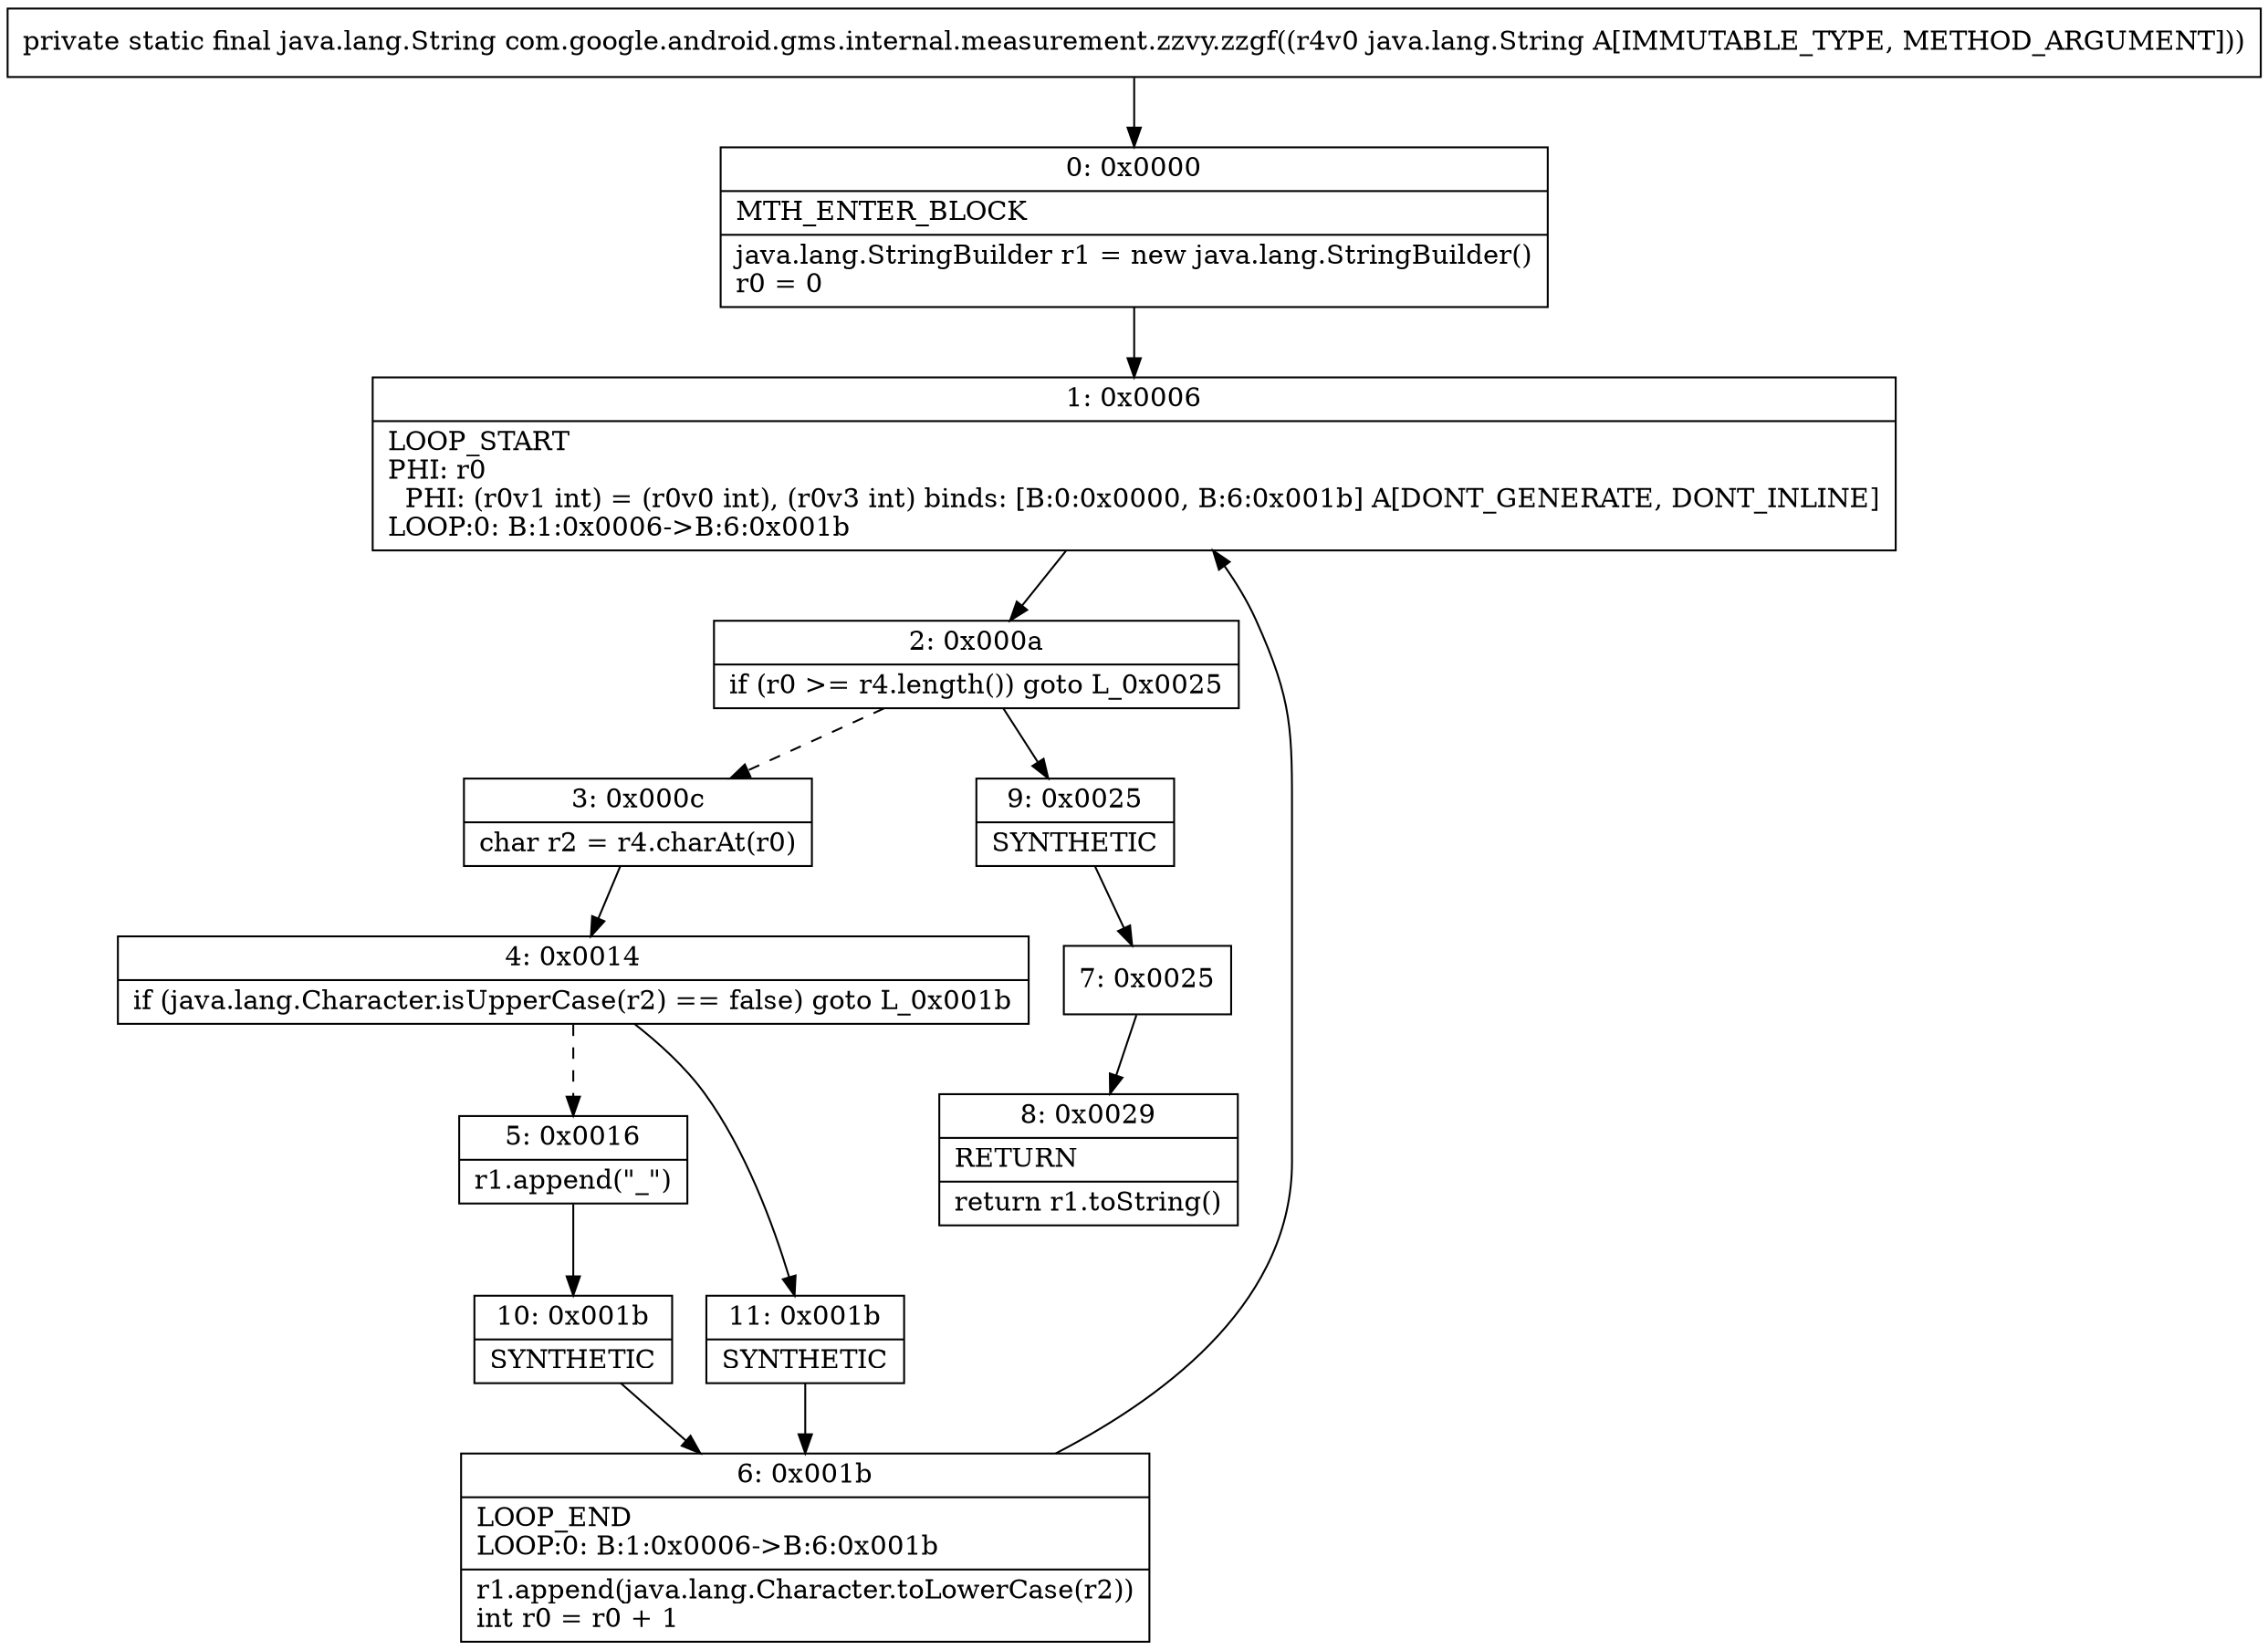 digraph "CFG forcom.google.android.gms.internal.measurement.zzvy.zzgf(Ljava\/lang\/String;)Ljava\/lang\/String;" {
Node_0 [shape=record,label="{0\:\ 0x0000|MTH_ENTER_BLOCK\l|java.lang.StringBuilder r1 = new java.lang.StringBuilder()\lr0 = 0\l}"];
Node_1 [shape=record,label="{1\:\ 0x0006|LOOP_START\lPHI: r0 \l  PHI: (r0v1 int) = (r0v0 int), (r0v3 int) binds: [B:0:0x0000, B:6:0x001b] A[DONT_GENERATE, DONT_INLINE]\lLOOP:0: B:1:0x0006\-\>B:6:0x001b\l}"];
Node_2 [shape=record,label="{2\:\ 0x000a|if (r0 \>= r4.length()) goto L_0x0025\l}"];
Node_3 [shape=record,label="{3\:\ 0x000c|char r2 = r4.charAt(r0)\l}"];
Node_4 [shape=record,label="{4\:\ 0x0014|if (java.lang.Character.isUpperCase(r2) == false) goto L_0x001b\l}"];
Node_5 [shape=record,label="{5\:\ 0x0016|r1.append(\"_\")\l}"];
Node_6 [shape=record,label="{6\:\ 0x001b|LOOP_END\lLOOP:0: B:1:0x0006\-\>B:6:0x001b\l|r1.append(java.lang.Character.toLowerCase(r2))\lint r0 = r0 + 1\l}"];
Node_7 [shape=record,label="{7\:\ 0x0025}"];
Node_8 [shape=record,label="{8\:\ 0x0029|RETURN\l|return r1.toString()\l}"];
Node_9 [shape=record,label="{9\:\ 0x0025|SYNTHETIC\l}"];
Node_10 [shape=record,label="{10\:\ 0x001b|SYNTHETIC\l}"];
Node_11 [shape=record,label="{11\:\ 0x001b|SYNTHETIC\l}"];
MethodNode[shape=record,label="{private static final java.lang.String com.google.android.gms.internal.measurement.zzvy.zzgf((r4v0 java.lang.String A[IMMUTABLE_TYPE, METHOD_ARGUMENT])) }"];
MethodNode -> Node_0;
Node_0 -> Node_1;
Node_1 -> Node_2;
Node_2 -> Node_3[style=dashed];
Node_2 -> Node_9;
Node_3 -> Node_4;
Node_4 -> Node_5[style=dashed];
Node_4 -> Node_11;
Node_5 -> Node_10;
Node_6 -> Node_1;
Node_7 -> Node_8;
Node_9 -> Node_7;
Node_10 -> Node_6;
Node_11 -> Node_6;
}

